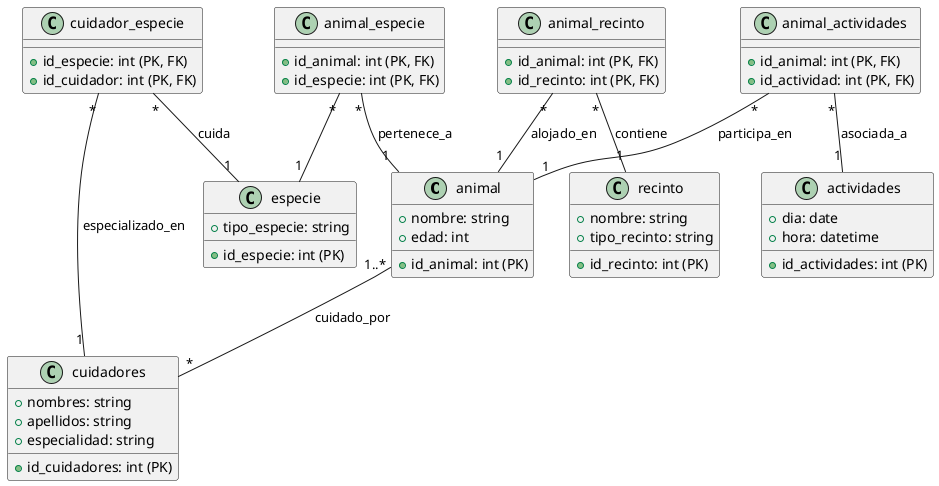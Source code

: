 @startuml
class animal {
    + id_animal: int (PK)
    + nombre: string
    + edad: int
}
class especie {
    +id_especie: int (PK)
    +tipo_especie: string

}
class recinto {
    +id_recinto: int (PK)
    +nombre: string
    +tipo_recinto: string
}
class cuidadores {
    +id_cuidadores: int (PK)
    +nombres: string
    +apellidos: string
    +especialidad: string
}
class actividades {
    +id_actividades: int (PK)
    +dia: date
    +hora: datetime
}
class animal_especie{
    + id_animal: int (PK, FK)
    +id_especie: int (PK, FK)
}
class animal_recinto{
    + id_animal: int (PK, FK)
    +id_recinto: int (PK, FK)
}
class cuidador_especie{
    +id_especie: int (PK, FK)
    +id_cuidador: int (PK, FK)
}
class animal_actividades{
    + id_animal: int (PK, FK)
    + id_actividad: int (PK, FK)
}

animal "1..*" -- "*" cuidadores : cuidado_por
animal_especie "*" --"1" animal:pertenece_a
animal_especie "*" --"1" especie
animal_recinto "*" --"1" animal: alojado_en
animal_recinto "*" --"1" recinto:  contiene
animal_actividades "*" --"1" animal: participa_en 
animal_actividades "*" --"1" actividades: asociada_a 
cuidador_especie "*" --"1" cuidadores: especializado_en
cuidador_especie "*" --"1" especie: cuida 

@enduml